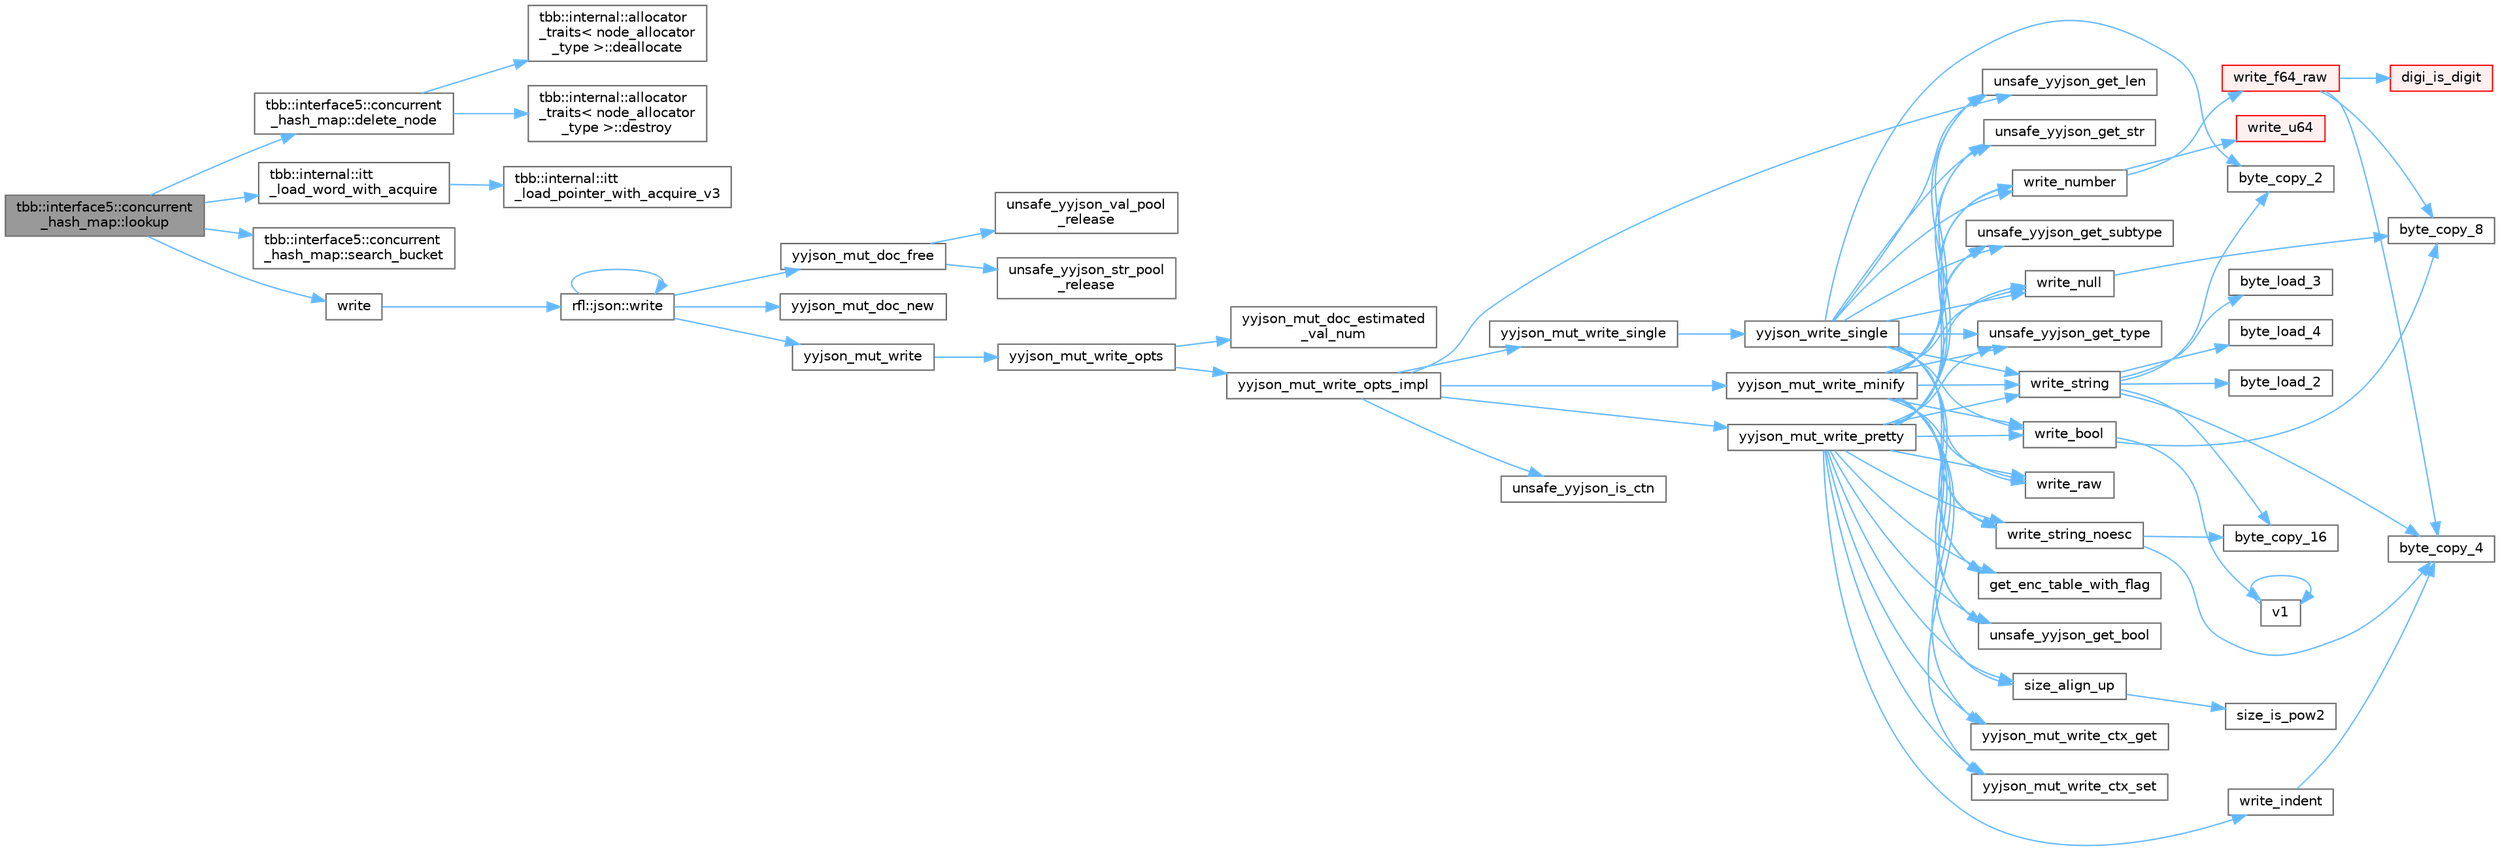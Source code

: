 digraph "tbb::interface5::concurrent_hash_map::lookup"
{
 // LATEX_PDF_SIZE
  bgcolor="transparent";
  edge [fontname=Helvetica,fontsize=10,labelfontname=Helvetica,labelfontsize=10];
  node [fontname=Helvetica,fontsize=10,shape=box,height=0.2,width=0.4];
  rankdir="LR";
  Node1 [id="Node000001",label="tbb::interface5::concurrent\l_hash_map::lookup",height=0.2,width=0.4,color="gray40", fillcolor="grey60", style="filled", fontcolor="black",tooltip="Insert or find item and optionally acquire a lock on the item."];
  Node1 -> Node2 [id="edge87_Node000001_Node000002",color="steelblue1",style="solid",tooltip=" "];
  Node2 [id="Node000002",label="tbb::interface5::concurrent\l_hash_map::delete_node",height=0.2,width=0.4,color="grey40", fillcolor="white", style="filled",URL="$classtbb_1_1interface5_1_1concurrent__hash__map.html#acb1f5cd0e8379a652cb59c07ff952987",tooltip=" "];
  Node2 -> Node3 [id="edge88_Node000002_Node000003",color="steelblue1",style="solid",tooltip=" "];
  Node3 [id="Node000003",label="tbb::internal::allocator\l_traits\< node_allocator\l_type \>::deallocate",height=0.2,width=0.4,color="grey40", fillcolor="white", style="filled",URL="$structtbb_1_1internal_1_1allocator__traits.html#a049b7469ef2147f774816df50d23e5fd",tooltip=" "];
  Node2 -> Node4 [id="edge89_Node000002_Node000004",color="steelblue1",style="solid",tooltip=" "];
  Node4 [id="Node000004",label="tbb::internal::allocator\l_traits\< node_allocator\l_type \>::destroy",height=0.2,width=0.4,color="grey40", fillcolor="white", style="filled",URL="$structtbb_1_1internal_1_1allocator__traits.html#adeb770694fe34d67cf4ba20a21ff8576",tooltip=" "];
  Node1 -> Node5 [id="edge90_Node000001_Node000005",color="steelblue1",style="solid",tooltip=" "];
  Node5 [id="Node000005",label="tbb::internal::itt\l_load_word_with_acquire",height=0.2,width=0.4,color="grey40", fillcolor="white", style="filled",URL="$namespacetbb_1_1internal.html#a911cbec92461f245730d2f47516525a3",tooltip=" "];
  Node5 -> Node6 [id="edge91_Node000005_Node000006",color="steelblue1",style="solid",tooltip=" "];
  Node6 [id="Node000006",label="tbb::internal::itt\l_load_pointer_with_acquire_v3",height=0.2,width=0.4,color="grey40", fillcolor="white", style="filled",URL="$namespacetbb_1_1internal.html#aacaccf9a4a53d7438980620e7c1157c6",tooltip=" "];
  Node1 -> Node7 [id="edge92_Node000001_Node000007",color="steelblue1",style="solid",tooltip=" "];
  Node7 [id="Node000007",label="tbb::interface5::concurrent\l_hash_map::search_bucket",height=0.2,width=0.4,color="grey40", fillcolor="white", style="filled",URL="$classtbb_1_1interface5_1_1concurrent__hash__map.html#a27f37893a6484c3564e0036d5b2778fa",tooltip=" "];
  Node1 -> Node8 [id="edge93_Node000001_Node000008",color="steelblue1",style="solid",tooltip=" "];
  Node8 [id="Node000008",label="write",height=0.2,width=0.4,color="grey40", fillcolor="white", style="filled",URL="$json_2write__and__read_8hpp.html#a8d72d49ed34d37da786334a55f22b909",tooltip=" "];
  Node8 -> Node9 [id="edge94_Node000008_Node000009",color="steelblue1",style="solid",tooltip=" "];
  Node9 [id="Node000009",label="rfl::json::write",height=0.2,width=0.4,color="grey40", fillcolor="white", style="filled",URL="$namespacerfl_1_1json.html#af39a23539424555b8c970d12a58e547f",tooltip="Returns a JSON string."];
  Node9 -> Node9 [id="edge95_Node000009_Node000009",color="steelblue1",style="solid",tooltip=" "];
  Node9 -> Node10 [id="edge96_Node000009_Node000010",color="steelblue1",style="solid",tooltip=" "];
  Node10 [id="Node000010",label="yyjson_mut_doc_free",height=0.2,width=0.4,color="grey40", fillcolor="white", style="filled",URL="$yyjson_8c.html#a473b53dd223f25a117a6fe3b543bfdb1",tooltip=" "];
  Node10 -> Node11 [id="edge97_Node000010_Node000011",color="steelblue1",style="solid",tooltip=" "];
  Node11 [id="Node000011",label="unsafe_yyjson_str_pool\l_release",height=0.2,width=0.4,color="grey40", fillcolor="white", style="filled",URL="$yyjson_8c.html#a68827985804124f8d26d256b07877cf9",tooltip=" "];
  Node10 -> Node12 [id="edge98_Node000010_Node000012",color="steelblue1",style="solid",tooltip=" "];
  Node12 [id="Node000012",label="unsafe_yyjson_val_pool\l_release",height=0.2,width=0.4,color="grey40", fillcolor="white", style="filled",URL="$yyjson_8c.html#a423ab190d8ce947af71ff1a45ab76805",tooltip=" "];
  Node9 -> Node13 [id="edge99_Node000009_Node000013",color="steelblue1",style="solid",tooltip=" "];
  Node13 [id="Node000013",label="yyjson_mut_doc_new",height=0.2,width=0.4,color="grey40", fillcolor="white", style="filled",URL="$yyjson_8c.html#a94a8c1c5f4e47e11e268d7f4c0e4cb1a",tooltip=" "];
  Node9 -> Node14 [id="edge100_Node000009_Node000014",color="steelblue1",style="solid",tooltip=" "];
  Node14 [id="Node000014",label="yyjson_mut_write",height=0.2,width=0.4,color="grey40", fillcolor="white", style="filled",URL="$yyjson_8h.html#a881e2ee3f487385810829df8bc675f1f",tooltip=" "];
  Node14 -> Node15 [id="edge101_Node000014_Node000015",color="steelblue1",style="solid",tooltip=" "];
  Node15 [id="Node000015",label="yyjson_mut_write_opts",height=0.2,width=0.4,color="grey40", fillcolor="white", style="filled",URL="$yyjson_8c.html#a43932e149602ddfcd9257648ea36e553",tooltip=" "];
  Node15 -> Node16 [id="edge102_Node000015_Node000016",color="steelblue1",style="solid",tooltip=" "];
  Node16 [id="Node000016",label="yyjson_mut_doc_estimated\l_val_num",height=0.2,width=0.4,color="grey40", fillcolor="white", style="filled",URL="$yyjson_8c.html#ac9cfbe501c1317baf92c53571c7333ee",tooltip=" "];
  Node15 -> Node17 [id="edge103_Node000015_Node000017",color="steelblue1",style="solid",tooltip=" "];
  Node17 [id="Node000017",label="yyjson_mut_write_opts_impl",height=0.2,width=0.4,color="grey40", fillcolor="white", style="filled",URL="$yyjson_8c.html#a9419498fed912dda63693d15ff91c74c",tooltip=" "];
  Node17 -> Node18 [id="edge104_Node000017_Node000018",color="steelblue1",style="solid",tooltip=" "];
  Node18 [id="Node000018",label="unsafe_yyjson_get_len",height=0.2,width=0.4,color="grey40", fillcolor="white", style="filled",URL="$yyjson_8h.html#a445bf8a7f9981e4797bf95db944ddf8f",tooltip=" "];
  Node17 -> Node19 [id="edge105_Node000017_Node000019",color="steelblue1",style="solid",tooltip=" "];
  Node19 [id="Node000019",label="unsafe_yyjson_is_ctn",height=0.2,width=0.4,color="grey40", fillcolor="white", style="filled",URL="$yyjson_8h.html#afe1e8995e63d29297d569c4a848bf5a2",tooltip=" "];
  Node17 -> Node20 [id="edge106_Node000017_Node000020",color="steelblue1",style="solid",tooltip=" "];
  Node20 [id="Node000020",label="yyjson_mut_write_minify",height=0.2,width=0.4,color="grey40", fillcolor="white", style="filled",URL="$yyjson_8c.html#a41b0f7caeaed5e6075fdbad6e37daa44",tooltip=" "];
  Node20 -> Node21 [id="edge107_Node000020_Node000021",color="steelblue1",style="solid",tooltip=" "];
  Node21 [id="Node000021",label="get_enc_table_with_flag",height=0.2,width=0.4,color="grey40", fillcolor="white", style="filled",URL="$yyjson_8c.html#a4b810e39a1c70f479ea48f4b6be239b0",tooltip=" "];
  Node20 -> Node22 [id="edge108_Node000020_Node000022",color="steelblue1",style="solid",tooltip=" "];
  Node22 [id="Node000022",label="size_align_up",height=0.2,width=0.4,color="grey40", fillcolor="white", style="filled",URL="$yyjson_8c.html#aee0ecba3f0e01a145a4bd084c40b53b6",tooltip=" "];
  Node22 -> Node23 [id="edge109_Node000022_Node000023",color="steelblue1",style="solid",tooltip=" "];
  Node23 [id="Node000023",label="size_is_pow2",height=0.2,width=0.4,color="grey40", fillcolor="white", style="filled",URL="$yyjson_8c.html#a9c435a75a5fc566d5382ba2646704a18",tooltip=" "];
  Node20 -> Node24 [id="edge110_Node000020_Node000024",color="steelblue1",style="solid",tooltip=" "];
  Node24 [id="Node000024",label="unsafe_yyjson_get_bool",height=0.2,width=0.4,color="grey40", fillcolor="white", style="filled",URL="$yyjson_8h.html#a3ef8c1e13a7f67eead2d945125769f90",tooltip=" "];
  Node20 -> Node18 [id="edge111_Node000020_Node000018",color="steelblue1",style="solid",tooltip=" "];
  Node20 -> Node25 [id="edge112_Node000020_Node000025",color="steelblue1",style="solid",tooltip=" "];
  Node25 [id="Node000025",label="unsafe_yyjson_get_str",height=0.2,width=0.4,color="grey40", fillcolor="white", style="filled",URL="$yyjson_8h.html#a879b3c14194afd5b60d663640998c020",tooltip=" "];
  Node20 -> Node26 [id="edge113_Node000020_Node000026",color="steelblue1",style="solid",tooltip=" "];
  Node26 [id="Node000026",label="unsafe_yyjson_get_subtype",height=0.2,width=0.4,color="grey40", fillcolor="white", style="filled",URL="$yyjson_8h.html#a735848e46f26bfe3dfb333c7f890205e",tooltip=" "];
  Node20 -> Node27 [id="edge114_Node000020_Node000027",color="steelblue1",style="solid",tooltip=" "];
  Node27 [id="Node000027",label="unsafe_yyjson_get_type",height=0.2,width=0.4,color="grey40", fillcolor="white", style="filled",URL="$yyjson_8h.html#a25aa2b2a33dccb9af7da4576b3cbe6ab",tooltip=" "];
  Node20 -> Node28 [id="edge115_Node000020_Node000028",color="steelblue1",style="solid",tooltip=" "];
  Node28 [id="Node000028",label="write_bool",height=0.2,width=0.4,color="grey40", fillcolor="white", style="filled",URL="$yyjson_8c.html#a8f48aafc5963521f3da75e2448f0d084",tooltip=" "];
  Node28 -> Node29 [id="edge116_Node000028_Node000029",color="steelblue1",style="solid",tooltip=" "];
  Node29 [id="Node000029",label="byte_copy_8",height=0.2,width=0.4,color="grey40", fillcolor="white", style="filled",URL="$yyjson_8c.html#a03dd49c937c12d9a85deaac184d25eb9",tooltip=" "];
  Node28 -> Node30 [id="edge117_Node000028_Node000030",color="steelblue1",style="solid",tooltip=" "];
  Node30 [id="Node000030",label="v1",height=0.2,width=0.4,color="grey40", fillcolor="white", style="filled",URL="$_tutorial___reshape_mat2_vec_8cpp.html#a10bd710692c91bc238f2e1da77730678",tooltip=" "];
  Node30 -> Node30 [id="edge118_Node000030_Node000030",color="steelblue1",style="solid",tooltip=" "];
  Node20 -> Node31 [id="edge119_Node000020_Node000031",color="steelblue1",style="solid",tooltip=" "];
  Node31 [id="Node000031",label="write_null",height=0.2,width=0.4,color="grey40", fillcolor="white", style="filled",URL="$yyjson_8c.html#a9ab2502373a7c2ad7decc10b76c47043",tooltip=" "];
  Node31 -> Node29 [id="edge120_Node000031_Node000029",color="steelblue1",style="solid",tooltip=" "];
  Node20 -> Node32 [id="edge121_Node000020_Node000032",color="steelblue1",style="solid",tooltip=" "];
  Node32 [id="Node000032",label="write_number",height=0.2,width=0.4,color="grey40", fillcolor="white", style="filled",URL="$yyjson_8c.html#a7a6eb98c82d060a1b4b1b25ae9169770",tooltip=" "];
  Node32 -> Node33 [id="edge122_Node000032_Node000033",color="steelblue1",style="solid",tooltip=" "];
  Node33 [id="Node000033",label="write_f64_raw",height=0.2,width=0.4,color="red", fillcolor="#FFF0F0", style="filled",URL="$yyjson_8c.html#a429024eddbd3335464adf309aef2db7f",tooltip=" "];
  Node33 -> Node34 [id="edge123_Node000033_Node000034",color="steelblue1",style="solid",tooltip=" "];
  Node34 [id="Node000034",label="byte_copy_4",height=0.2,width=0.4,color="grey40", fillcolor="white", style="filled",URL="$yyjson_8c.html#a98219967baeab34ab615b4ccda0df146",tooltip=" "];
  Node33 -> Node29 [id="edge124_Node000033_Node000029",color="steelblue1",style="solid",tooltip=" "];
  Node33 -> Node35 [id="edge125_Node000033_Node000035",color="steelblue1",style="solid",tooltip=" "];
  Node35 [id="Node000035",label="digi_is_digit",height=0.2,width=0.4,color="red", fillcolor="#FFF0F0", style="filled",URL="$yyjson_8c.html#ac16e36c200b16a17041aac1ed37276d7",tooltip=" "];
  Node32 -> Node70 [id="edge126_Node000032_Node000070",color="steelblue1",style="solid",tooltip=" "];
  Node70 [id="Node000070",label="write_u64",height=0.2,width=0.4,color="red", fillcolor="#FFF0F0", style="filled",URL="$yyjson_8c.html#aa2f06c8a20b378eb29cfe95d0af5c95e",tooltip=" "];
  Node20 -> Node76 [id="edge127_Node000020_Node000076",color="steelblue1",style="solid",tooltip=" "];
  Node76 [id="Node000076",label="write_raw",height=0.2,width=0.4,color="grey40", fillcolor="white", style="filled",URL="$yyjson_8c.html#a595a43099038f73ab0af2b4209b1f0fd",tooltip=" "];
  Node20 -> Node77 [id="edge128_Node000020_Node000077",color="steelblue1",style="solid",tooltip=" "];
  Node77 [id="Node000077",label="write_string",height=0.2,width=0.4,color="grey40", fillcolor="white", style="filled",URL="$yyjson_8c.html#a1aadf662e6fc22a6419db27146e38472",tooltip=" "];
  Node77 -> Node78 [id="edge129_Node000077_Node000078",color="steelblue1",style="solid",tooltip=" "];
  Node78 [id="Node000078",label="byte_copy_16",height=0.2,width=0.4,color="grey40", fillcolor="white", style="filled",URL="$yyjson_8c.html#a1720d43cc1ae5984a4e5751dbe7301a0",tooltip=" "];
  Node77 -> Node72 [id="edge130_Node000077_Node000072",color="steelblue1",style="solid",tooltip=" "];
  Node72 [id="Node000072",label="byte_copy_2",height=0.2,width=0.4,color="grey40", fillcolor="white", style="filled",URL="$yyjson_8c.html#ac6a11726824f52b6413a67488f5a3152",tooltip=" "];
  Node77 -> Node34 [id="edge131_Node000077_Node000034",color="steelblue1",style="solid",tooltip=" "];
  Node77 -> Node79 [id="edge132_Node000077_Node000079",color="steelblue1",style="solid",tooltip=" "];
  Node79 [id="Node000079",label="byte_load_2",height=0.2,width=0.4,color="grey40", fillcolor="white", style="filled",URL="$yyjson_8c.html#abd106e94ebb52b1b9c0e79e2246f24bd",tooltip=" "];
  Node77 -> Node80 [id="edge133_Node000077_Node000080",color="steelblue1",style="solid",tooltip=" "];
  Node80 [id="Node000080",label="byte_load_3",height=0.2,width=0.4,color="grey40", fillcolor="white", style="filled",URL="$yyjson_8c.html#a31005a45113248534b4ae663dc0a85f3",tooltip=" "];
  Node77 -> Node81 [id="edge134_Node000077_Node000081",color="steelblue1",style="solid",tooltip=" "];
  Node81 [id="Node000081",label="byte_load_4",height=0.2,width=0.4,color="grey40", fillcolor="white", style="filled",URL="$yyjson_8c.html#a87c460a03bebacd0dcdad97440488c2b",tooltip=" "];
  Node20 -> Node82 [id="edge135_Node000020_Node000082",color="steelblue1",style="solid",tooltip=" "];
  Node82 [id="Node000082",label="write_string_noesc",height=0.2,width=0.4,color="grey40", fillcolor="white", style="filled",URL="$yyjson_8c.html#ab1d27351bed7d1f6f632f75dcf9846de",tooltip=" "];
  Node82 -> Node78 [id="edge136_Node000082_Node000078",color="steelblue1",style="solid",tooltip=" "];
  Node82 -> Node34 [id="edge137_Node000082_Node000034",color="steelblue1",style="solid",tooltip=" "];
  Node20 -> Node83 [id="edge138_Node000020_Node000083",color="steelblue1",style="solid",tooltip=" "];
  Node83 [id="Node000083",label="yyjson_mut_write_ctx_get",height=0.2,width=0.4,color="grey40", fillcolor="white", style="filled",URL="$yyjson_8c.html#a7330d6789bda008b50a3a964e17629c4",tooltip=" "];
  Node20 -> Node84 [id="edge139_Node000020_Node000084",color="steelblue1",style="solid",tooltip=" "];
  Node84 [id="Node000084",label="yyjson_mut_write_ctx_set",height=0.2,width=0.4,color="grey40", fillcolor="white", style="filled",URL="$yyjson_8c.html#ad170c12cec69275d5f79d760bd3b1a0a",tooltip=" "];
  Node17 -> Node85 [id="edge140_Node000017_Node000085",color="steelblue1",style="solid",tooltip=" "];
  Node85 [id="Node000085",label="yyjson_mut_write_pretty",height=0.2,width=0.4,color="grey40", fillcolor="white", style="filled",URL="$yyjson_8c.html#a5bd41dfbb867b6521e1f7571f3615b0f",tooltip=" "];
  Node85 -> Node21 [id="edge141_Node000085_Node000021",color="steelblue1",style="solid",tooltip=" "];
  Node85 -> Node22 [id="edge142_Node000085_Node000022",color="steelblue1",style="solid",tooltip=" "];
  Node85 -> Node24 [id="edge143_Node000085_Node000024",color="steelblue1",style="solid",tooltip=" "];
  Node85 -> Node18 [id="edge144_Node000085_Node000018",color="steelblue1",style="solid",tooltip=" "];
  Node85 -> Node25 [id="edge145_Node000085_Node000025",color="steelblue1",style="solid",tooltip=" "];
  Node85 -> Node26 [id="edge146_Node000085_Node000026",color="steelblue1",style="solid",tooltip=" "];
  Node85 -> Node27 [id="edge147_Node000085_Node000027",color="steelblue1",style="solid",tooltip=" "];
  Node85 -> Node28 [id="edge148_Node000085_Node000028",color="steelblue1",style="solid",tooltip=" "];
  Node85 -> Node86 [id="edge149_Node000085_Node000086",color="steelblue1",style="solid",tooltip=" "];
  Node86 [id="Node000086",label="write_indent",height=0.2,width=0.4,color="grey40", fillcolor="white", style="filled",URL="$yyjson_8c.html#ac6e21689f9ccf3981672a321d7d02e47",tooltip=" "];
  Node86 -> Node34 [id="edge150_Node000086_Node000034",color="steelblue1",style="solid",tooltip=" "];
  Node85 -> Node31 [id="edge151_Node000085_Node000031",color="steelblue1",style="solid",tooltip=" "];
  Node85 -> Node32 [id="edge152_Node000085_Node000032",color="steelblue1",style="solid",tooltip=" "];
  Node85 -> Node76 [id="edge153_Node000085_Node000076",color="steelblue1",style="solid",tooltip=" "];
  Node85 -> Node77 [id="edge154_Node000085_Node000077",color="steelblue1",style="solid",tooltip=" "];
  Node85 -> Node82 [id="edge155_Node000085_Node000082",color="steelblue1",style="solid",tooltip=" "];
  Node85 -> Node83 [id="edge156_Node000085_Node000083",color="steelblue1",style="solid",tooltip=" "];
  Node85 -> Node84 [id="edge157_Node000085_Node000084",color="steelblue1",style="solid",tooltip=" "];
  Node17 -> Node87 [id="edge158_Node000017_Node000087",color="steelblue1",style="solid",tooltip=" "];
  Node87 [id="Node000087",label="yyjson_mut_write_single",height=0.2,width=0.4,color="grey40", fillcolor="white", style="filled",URL="$yyjson_8c.html#a6453eece4aede41c7d909075ad2980e0",tooltip=" "];
  Node87 -> Node88 [id="edge159_Node000087_Node000088",color="steelblue1",style="solid",tooltip=" "];
  Node88 [id="Node000088",label="yyjson_write_single",height=0.2,width=0.4,color="grey40", fillcolor="white", style="filled",URL="$yyjson_8c.html#a083e9d39ef4daa8ddc5c6474ccf5e468",tooltip=" "];
  Node88 -> Node72 [id="edge160_Node000088_Node000072",color="steelblue1",style="solid",tooltip=" "];
  Node88 -> Node21 [id="edge161_Node000088_Node000021",color="steelblue1",style="solid",tooltip=" "];
  Node88 -> Node24 [id="edge162_Node000088_Node000024",color="steelblue1",style="solid",tooltip=" "];
  Node88 -> Node18 [id="edge163_Node000088_Node000018",color="steelblue1",style="solid",tooltip=" "];
  Node88 -> Node25 [id="edge164_Node000088_Node000025",color="steelblue1",style="solid",tooltip=" "];
  Node88 -> Node26 [id="edge165_Node000088_Node000026",color="steelblue1",style="solid",tooltip=" "];
  Node88 -> Node27 [id="edge166_Node000088_Node000027",color="steelblue1",style="solid",tooltip=" "];
  Node88 -> Node28 [id="edge167_Node000088_Node000028",color="steelblue1",style="solid",tooltip=" "];
  Node88 -> Node31 [id="edge168_Node000088_Node000031",color="steelblue1",style="solid",tooltip=" "];
  Node88 -> Node32 [id="edge169_Node000088_Node000032",color="steelblue1",style="solid",tooltip=" "];
  Node88 -> Node76 [id="edge170_Node000088_Node000076",color="steelblue1",style="solid",tooltip=" "];
  Node88 -> Node77 [id="edge171_Node000088_Node000077",color="steelblue1",style="solid",tooltip=" "];
  Node88 -> Node82 [id="edge172_Node000088_Node000082",color="steelblue1",style="solid",tooltip=" "];
}
